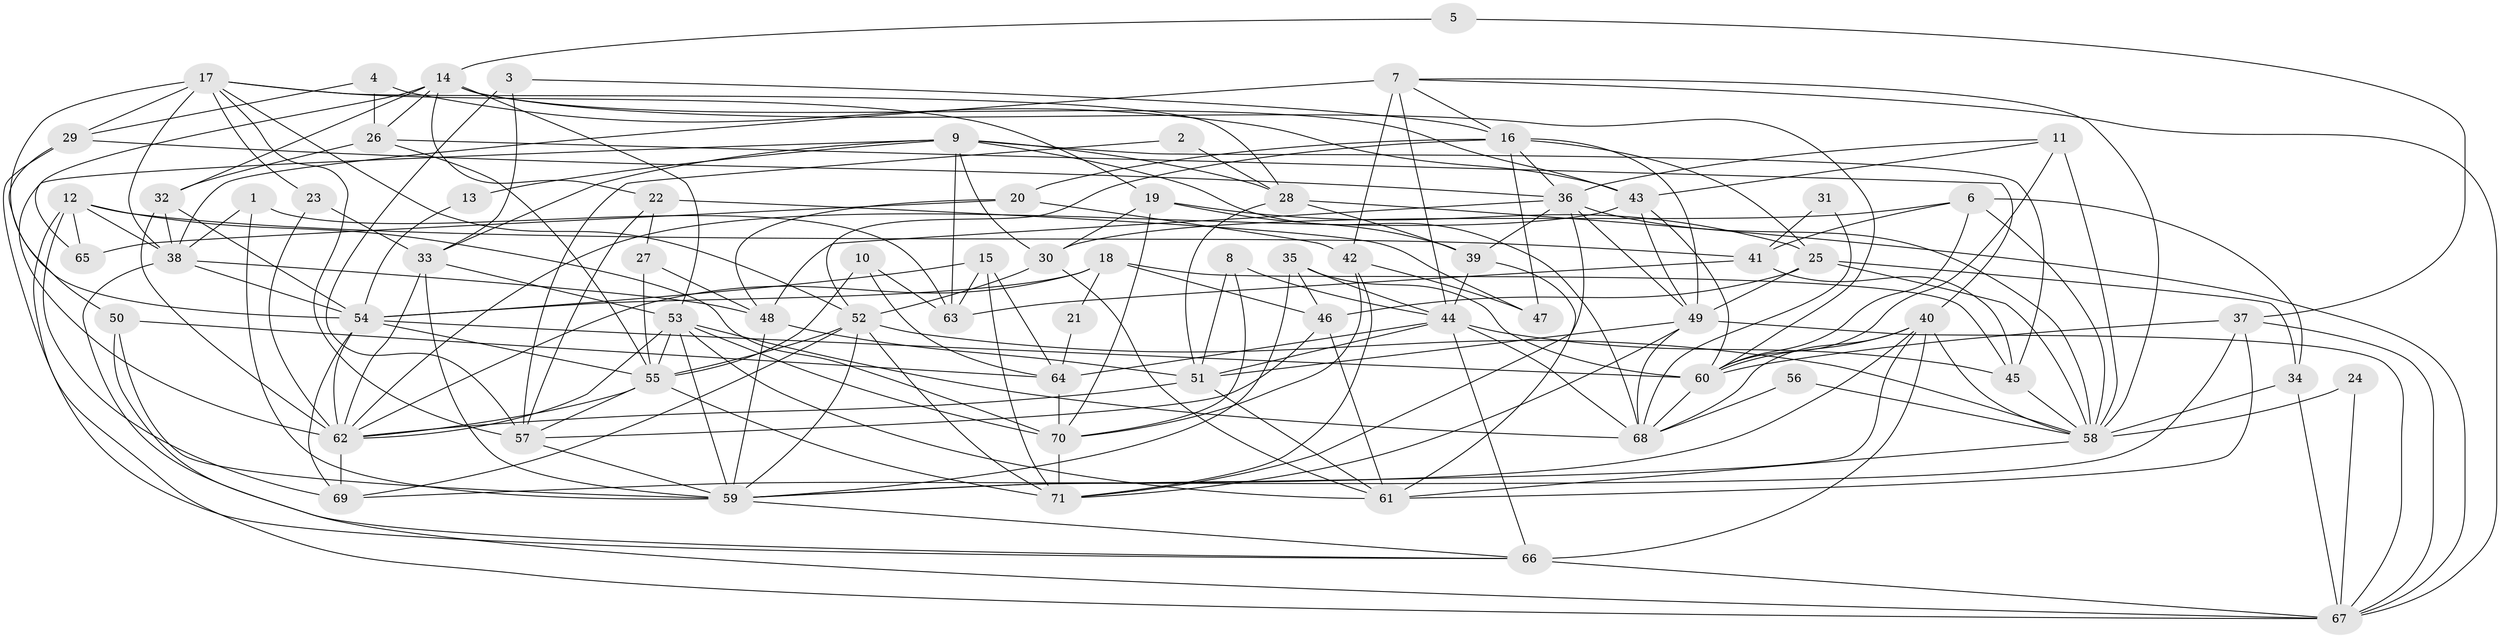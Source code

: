 // original degree distribution, {4: 0.28169014084507044, 3: 0.2746478873239437, 5: 0.19014084507042253, 7: 0.04225352112676056, 2: 0.11971830985915492, 6: 0.08450704225352113, 8: 0.007042253521126761}
// Generated by graph-tools (version 1.1) at 2025/26/03/09/25 03:26:16]
// undirected, 71 vertices, 200 edges
graph export_dot {
graph [start="1"]
  node [color=gray90,style=filled];
  1;
  2;
  3;
  4;
  5;
  6;
  7;
  8;
  9;
  10;
  11;
  12;
  13;
  14;
  15;
  16;
  17;
  18;
  19;
  20;
  21;
  22;
  23;
  24;
  25;
  26;
  27;
  28;
  29;
  30;
  31;
  32;
  33;
  34;
  35;
  36;
  37;
  38;
  39;
  40;
  41;
  42;
  43;
  44;
  45;
  46;
  47;
  48;
  49;
  50;
  51;
  52;
  53;
  54;
  55;
  56;
  57;
  58;
  59;
  60;
  61;
  62;
  63;
  64;
  65;
  66;
  67;
  68;
  69;
  70;
  71;
  1 -- 38 [weight=1.0];
  1 -- 59 [weight=1.0];
  1 -- 63 [weight=1.0];
  2 -- 28 [weight=1.0];
  2 -- 57 [weight=1.0];
  3 -- 16 [weight=1.0];
  3 -- 33 [weight=1.0];
  3 -- 57 [weight=2.0];
  4 -- 26 [weight=1.0];
  4 -- 29 [weight=1.0];
  4 -- 43 [weight=1.0];
  5 -- 14 [weight=1.0];
  5 -- 37 [weight=1.0];
  6 -- 30 [weight=1.0];
  6 -- 34 [weight=1.0];
  6 -- 41 [weight=1.0];
  6 -- 58 [weight=1.0];
  6 -- 60 [weight=1.0];
  7 -- 16 [weight=1.0];
  7 -- 38 [weight=1.0];
  7 -- 42 [weight=1.0];
  7 -- 44 [weight=2.0];
  7 -- 58 [weight=1.0];
  7 -- 67 [weight=1.0];
  8 -- 44 [weight=1.0];
  8 -- 51 [weight=1.0];
  8 -- 70 [weight=1.0];
  9 -- 13 [weight=1.0];
  9 -- 28 [weight=1.0];
  9 -- 30 [weight=1.0];
  9 -- 33 [weight=1.0];
  9 -- 45 [weight=1.0];
  9 -- 62 [weight=1.0];
  9 -- 63 [weight=1.0];
  9 -- 68 [weight=1.0];
  10 -- 55 [weight=1.0];
  10 -- 63 [weight=1.0];
  10 -- 64 [weight=1.0];
  11 -- 36 [weight=1.0];
  11 -- 43 [weight=1.0];
  11 -- 58 [weight=1.0];
  11 -- 60 [weight=1.0];
  12 -- 38 [weight=1.0];
  12 -- 41 [weight=2.0];
  12 -- 65 [weight=1.0];
  12 -- 67 [weight=1.0];
  12 -- 69 [weight=1.0];
  12 -- 70 [weight=1.0];
  13 -- 54 [weight=1.0];
  14 -- 22 [weight=1.0];
  14 -- 26 [weight=1.0];
  14 -- 32 [weight=1.0];
  14 -- 43 [weight=1.0];
  14 -- 53 [weight=1.0];
  14 -- 60 [weight=1.0];
  14 -- 65 [weight=1.0];
  15 -- 54 [weight=2.0];
  15 -- 63 [weight=1.0];
  15 -- 64 [weight=1.0];
  15 -- 71 [weight=1.0];
  16 -- 20 [weight=2.0];
  16 -- 25 [weight=1.0];
  16 -- 36 [weight=1.0];
  16 -- 47 [weight=2.0];
  16 -- 49 [weight=1.0];
  16 -- 52 [weight=1.0];
  17 -- 19 [weight=1.0];
  17 -- 23 [weight=1.0];
  17 -- 28 [weight=1.0];
  17 -- 29 [weight=1.0];
  17 -- 38 [weight=1.0];
  17 -- 52 [weight=1.0];
  17 -- 54 [weight=1.0];
  17 -- 57 [weight=1.0];
  18 -- 21 [weight=1.0];
  18 -- 45 [weight=1.0];
  18 -- 46 [weight=1.0];
  18 -- 54 [weight=1.0];
  18 -- 62 [weight=1.0];
  19 -- 25 [weight=1.0];
  19 -- 30 [weight=1.0];
  19 -- 39 [weight=1.0];
  19 -- 70 [weight=1.0];
  20 -- 42 [weight=1.0];
  20 -- 48 [weight=1.0];
  20 -- 65 [weight=2.0];
  21 -- 64 [weight=1.0];
  22 -- 27 [weight=1.0];
  22 -- 47 [weight=1.0];
  22 -- 57 [weight=1.0];
  23 -- 33 [weight=1.0];
  23 -- 62 [weight=1.0];
  24 -- 58 [weight=1.0];
  24 -- 67 [weight=1.0];
  25 -- 34 [weight=1.0];
  25 -- 46 [weight=1.0];
  25 -- 49 [weight=1.0];
  25 -- 58 [weight=1.0];
  26 -- 32 [weight=1.0];
  26 -- 40 [weight=1.0];
  26 -- 55 [weight=1.0];
  27 -- 48 [weight=1.0];
  27 -- 55 [weight=1.0];
  28 -- 39 [weight=1.0];
  28 -- 51 [weight=1.0];
  28 -- 67 [weight=1.0];
  29 -- 36 [weight=1.0];
  29 -- 50 [weight=1.0];
  29 -- 66 [weight=1.0];
  30 -- 52 [weight=1.0];
  30 -- 61 [weight=1.0];
  31 -- 41 [weight=1.0];
  31 -- 68 [weight=1.0];
  32 -- 38 [weight=1.0];
  32 -- 54 [weight=1.0];
  32 -- 62 [weight=1.0];
  33 -- 53 [weight=1.0];
  33 -- 59 [weight=1.0];
  33 -- 62 [weight=1.0];
  34 -- 58 [weight=2.0];
  34 -- 67 [weight=1.0];
  35 -- 44 [weight=1.0];
  35 -- 46 [weight=1.0];
  35 -- 59 [weight=1.0];
  35 -- 60 [weight=1.0];
  36 -- 39 [weight=1.0];
  36 -- 48 [weight=1.0];
  36 -- 49 [weight=1.0];
  36 -- 58 [weight=1.0];
  36 -- 71 [weight=1.0];
  37 -- 59 [weight=1.0];
  37 -- 60 [weight=1.0];
  37 -- 61 [weight=1.0];
  37 -- 67 [weight=1.0];
  38 -- 48 [weight=1.0];
  38 -- 54 [weight=1.0];
  38 -- 66 [weight=1.0];
  39 -- 44 [weight=1.0];
  39 -- 61 [weight=1.0];
  40 -- 58 [weight=1.0];
  40 -- 59 [weight=1.0];
  40 -- 60 [weight=1.0];
  40 -- 66 [weight=1.0];
  40 -- 68 [weight=1.0];
  40 -- 69 [weight=1.0];
  41 -- 45 [weight=1.0];
  41 -- 63 [weight=1.0];
  42 -- 47 [weight=1.0];
  42 -- 70 [weight=1.0];
  42 -- 71 [weight=1.0];
  43 -- 49 [weight=1.0];
  43 -- 60 [weight=1.0];
  43 -- 62 [weight=1.0];
  44 -- 45 [weight=1.0];
  44 -- 51 [weight=1.0];
  44 -- 64 [weight=1.0];
  44 -- 66 [weight=1.0];
  44 -- 68 [weight=1.0];
  45 -- 58 [weight=1.0];
  46 -- 57 [weight=1.0];
  46 -- 61 [weight=1.0];
  48 -- 51 [weight=1.0];
  48 -- 59 [weight=1.0];
  49 -- 51 [weight=1.0];
  49 -- 67 [weight=1.0];
  49 -- 68 [weight=1.0];
  49 -- 71 [weight=1.0];
  50 -- 59 [weight=1.0];
  50 -- 64 [weight=1.0];
  50 -- 67 [weight=1.0];
  51 -- 61 [weight=2.0];
  51 -- 62 [weight=2.0];
  52 -- 55 [weight=1.0];
  52 -- 58 [weight=1.0];
  52 -- 59 [weight=1.0];
  52 -- 69 [weight=1.0];
  52 -- 71 [weight=1.0];
  53 -- 55 [weight=1.0];
  53 -- 59 [weight=1.0];
  53 -- 61 [weight=1.0];
  53 -- 62 [weight=1.0];
  53 -- 68 [weight=1.0];
  53 -- 70 [weight=1.0];
  54 -- 55 [weight=1.0];
  54 -- 60 [weight=1.0];
  54 -- 62 [weight=1.0];
  54 -- 69 [weight=1.0];
  55 -- 57 [weight=1.0];
  55 -- 62 [weight=1.0];
  55 -- 71 [weight=1.0];
  56 -- 58 [weight=1.0];
  56 -- 68 [weight=1.0];
  57 -- 59 [weight=1.0];
  58 -- 61 [weight=1.0];
  59 -- 66 [weight=1.0];
  60 -- 68 [weight=1.0];
  62 -- 69 [weight=1.0];
  64 -- 70 [weight=2.0];
  66 -- 67 [weight=2.0];
  70 -- 71 [weight=1.0];
}
